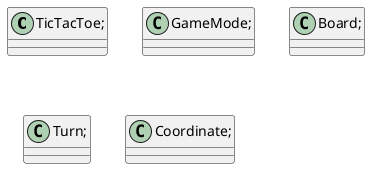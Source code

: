 @startuml 'TicTacToe'

class TicTacToe;
class GameMode;
class Board;
class Turn;
class Coordinate;



@enduml